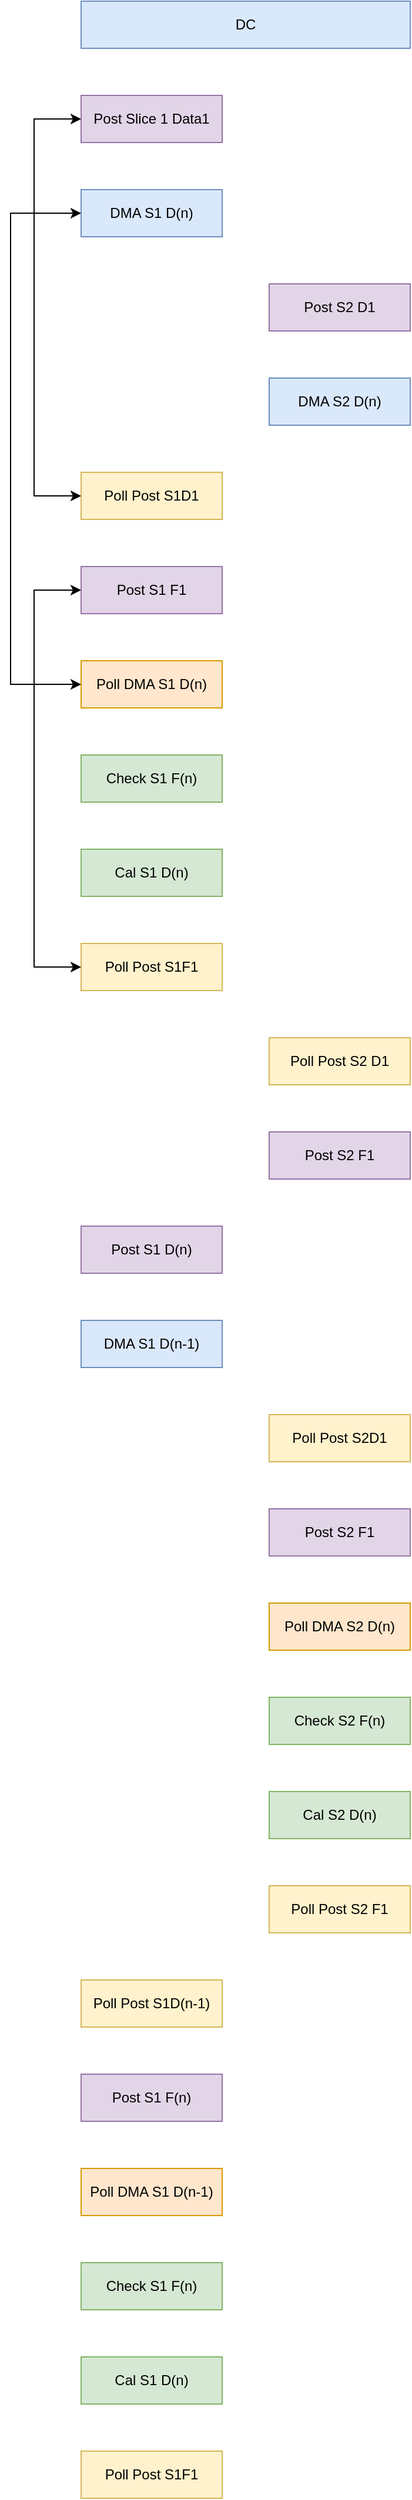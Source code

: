<mxfile version="22.1.18" type="github">
  <diagram name="Page-1" id="3Tf1uQsE-VSfRwFhdxx6">
    <mxGraphModel dx="422" dy="1908" grid="1" gridSize="10" guides="1" tooltips="1" connect="1" arrows="1" fold="1" page="1" pageScale="1" pageWidth="850" pageHeight="1100" math="0" shadow="0">
      <root>
        <mxCell id="0" />
        <mxCell id="1" parent="0" />
        <mxCell id="5yzuzg_MkdJ3tbxDxPKs-1" value="DC" style="rounded=0;whiteSpace=wrap;html=1;fillColor=#dae8fc;strokeColor=#6c8ebf;" vertex="1" parent="1">
          <mxGeometry x="1000" y="-1080" width="280" height="40" as="geometry" />
        </mxCell>
        <mxCell id="5yzuzg_MkdJ3tbxDxPKs-2" value="Post Slice 1 Data1" style="rounded=0;whiteSpace=wrap;html=1;fillColor=#e1d5e7;strokeColor=#9673a6;" vertex="1" parent="1">
          <mxGeometry x="1000" y="-1000" width="120" height="40" as="geometry" />
        </mxCell>
        <mxCell id="5yzuzg_MkdJ3tbxDxPKs-3" value="Poll Post S1D1" style="rounded=0;whiteSpace=wrap;html=1;fillColor=#fff2cc;strokeColor=#d6b656;" vertex="1" parent="1">
          <mxGeometry x="1000" y="-680" width="120" height="40" as="geometry" />
        </mxCell>
        <mxCell id="5yzuzg_MkdJ3tbxDxPKs-6" value="Check S1 F(n)" style="rounded=0;whiteSpace=wrap;html=1;fillColor=#d5e8d4;strokeColor=#82b366;" vertex="1" parent="1">
          <mxGeometry x="1000" y="-440" width="120" height="40" as="geometry" />
        </mxCell>
        <mxCell id="5yzuzg_MkdJ3tbxDxPKs-8" value="Post S2 D1" style="rounded=0;whiteSpace=wrap;html=1;fillColor=#e1d5e7;strokeColor=#9673a6;" vertex="1" parent="1">
          <mxGeometry x="1160" y="-840" width="120" height="40" as="geometry" />
        </mxCell>
        <mxCell id="5yzuzg_MkdJ3tbxDxPKs-9" value="DMA S1 D(n)" style="rounded=0;whiteSpace=wrap;html=1;fillColor=#dae8fc;strokeColor=#6c8ebf;" vertex="1" parent="1">
          <mxGeometry x="1000" y="-920" width="120" height="40" as="geometry" />
        </mxCell>
        <mxCell id="5yzuzg_MkdJ3tbxDxPKs-12" value="DMA S2 D(n)" style="rounded=0;whiteSpace=wrap;html=1;fillColor=#dae8fc;strokeColor=#6c8ebf;" vertex="1" parent="1">
          <mxGeometry x="1160" y="-760" width="120" height="40" as="geometry" />
        </mxCell>
        <mxCell id="5yzuzg_MkdJ3tbxDxPKs-13" value="Poll DMA S1 D(n)" style="rounded=0;whiteSpace=wrap;html=1;fillColor=#ffe6cc;strokeColor=#d79b00;" vertex="1" parent="1">
          <mxGeometry x="1000" y="-520" width="120" height="40" as="geometry" />
        </mxCell>
        <mxCell id="5yzuzg_MkdJ3tbxDxPKs-14" value="Cal S1 D(n)" style="rounded=0;whiteSpace=wrap;html=1;fillColor=#d5e8d4;strokeColor=#82b366;" vertex="1" parent="1">
          <mxGeometry x="1000" y="-360" width="120" height="40" as="geometry" />
        </mxCell>
        <mxCell id="5yzuzg_MkdJ3tbxDxPKs-15" value="Post S1 D(n)" style="rounded=0;whiteSpace=wrap;html=1;fillColor=#e1d5e7;strokeColor=#9673a6;" vertex="1" parent="1">
          <mxGeometry x="1000" y="-40" width="120" height="40" as="geometry" />
        </mxCell>
        <mxCell id="5yzuzg_MkdJ3tbxDxPKs-16" value="DMA S1 D(n-1)" style="rounded=0;whiteSpace=wrap;html=1;fillColor=#dae8fc;strokeColor=#6c8ebf;" vertex="1" parent="1">
          <mxGeometry x="1000" y="40" width="120" height="40" as="geometry" />
        </mxCell>
        <mxCell id="5yzuzg_MkdJ3tbxDxPKs-21" value="Post S1 F1" style="rounded=0;whiteSpace=wrap;html=1;fillColor=#e1d5e7;strokeColor=#9673a6;" vertex="1" parent="1">
          <mxGeometry x="1000" y="-600" width="120" height="40" as="geometry" />
        </mxCell>
        <mxCell id="5yzuzg_MkdJ3tbxDxPKs-23" value="Poll Post S1F1" style="rounded=0;whiteSpace=wrap;html=1;fillColor=#fff2cc;strokeColor=#d6b656;" vertex="1" parent="1">
          <mxGeometry x="1000" y="-280" width="120" height="40" as="geometry" />
        </mxCell>
        <mxCell id="5yzuzg_MkdJ3tbxDxPKs-29" value="Poll Post S2 D1" style="rounded=0;whiteSpace=wrap;html=1;fillColor=#fff2cc;strokeColor=#d6b656;" vertex="1" parent="1">
          <mxGeometry x="1160" y="-200" width="120" height="40" as="geometry" />
        </mxCell>
        <mxCell id="5yzuzg_MkdJ3tbxDxPKs-30" value="Post S2 F1" style="rounded=0;whiteSpace=wrap;html=1;fillColor=#e1d5e7;strokeColor=#9673a6;" vertex="1" parent="1">
          <mxGeometry x="1160" y="-120" width="120" height="40" as="geometry" />
        </mxCell>
        <mxCell id="5yzuzg_MkdJ3tbxDxPKs-31" value="Poll Post S2D1" style="rounded=0;whiteSpace=wrap;html=1;fillColor=#fff2cc;strokeColor=#d6b656;" vertex="1" parent="1">
          <mxGeometry x="1160" y="120" width="120" height="40" as="geometry" />
        </mxCell>
        <mxCell id="5yzuzg_MkdJ3tbxDxPKs-32" value="Check S2 F(n)" style="rounded=0;whiteSpace=wrap;html=1;fillColor=#d5e8d4;strokeColor=#82b366;" vertex="1" parent="1">
          <mxGeometry x="1160" y="360" width="120" height="40" as="geometry" />
        </mxCell>
        <mxCell id="5yzuzg_MkdJ3tbxDxPKs-33" value="Poll DMA S2 D(n)" style="rounded=0;whiteSpace=wrap;html=1;fillColor=#ffe6cc;strokeColor=#d79b00;" vertex="1" parent="1">
          <mxGeometry x="1160" y="280" width="120" height="40" as="geometry" />
        </mxCell>
        <mxCell id="5yzuzg_MkdJ3tbxDxPKs-34" value="Cal S2 D(n)" style="rounded=0;whiteSpace=wrap;html=1;fillColor=#d5e8d4;strokeColor=#82b366;" vertex="1" parent="1">
          <mxGeometry x="1160" y="440" width="120" height="40" as="geometry" />
        </mxCell>
        <mxCell id="5yzuzg_MkdJ3tbxDxPKs-35" value="Post S2 F1" style="rounded=0;whiteSpace=wrap;html=1;fillColor=#e1d5e7;strokeColor=#9673a6;" vertex="1" parent="1">
          <mxGeometry x="1160" y="200" width="120" height="40" as="geometry" />
        </mxCell>
        <mxCell id="5yzuzg_MkdJ3tbxDxPKs-36" value="Poll Post S2 F1" style="rounded=0;whiteSpace=wrap;html=1;fillColor=#fff2cc;strokeColor=#d6b656;" vertex="1" parent="1">
          <mxGeometry x="1160" y="520" width="120" height="40" as="geometry" />
        </mxCell>
        <mxCell id="5yzuzg_MkdJ3tbxDxPKs-43" value="Poll Post S1D(n-1)" style="rounded=0;whiteSpace=wrap;html=1;fillColor=#fff2cc;strokeColor=#d6b656;" vertex="1" parent="1">
          <mxGeometry x="1000" y="600" width="120" height="40" as="geometry" />
        </mxCell>
        <mxCell id="5yzuzg_MkdJ3tbxDxPKs-44" value="Check S1 F(n)" style="rounded=0;whiteSpace=wrap;html=1;fillColor=#d5e8d4;strokeColor=#82b366;" vertex="1" parent="1">
          <mxGeometry x="1000" y="840" width="120" height="40" as="geometry" />
        </mxCell>
        <mxCell id="5yzuzg_MkdJ3tbxDxPKs-45" value="Poll DMA S1 D(n-1)" style="rounded=0;whiteSpace=wrap;html=1;fillColor=#ffe6cc;strokeColor=#d79b00;" vertex="1" parent="1">
          <mxGeometry x="1000" y="760" width="120" height="40" as="geometry" />
        </mxCell>
        <mxCell id="5yzuzg_MkdJ3tbxDxPKs-46" value="Cal S1 D(n)" style="rounded=0;whiteSpace=wrap;html=1;fillColor=#d5e8d4;strokeColor=#82b366;" vertex="1" parent="1">
          <mxGeometry x="1000" y="920" width="120" height="40" as="geometry" />
        </mxCell>
        <mxCell id="5yzuzg_MkdJ3tbxDxPKs-47" value="Post S1 F(n)" style="rounded=0;whiteSpace=wrap;html=1;fillColor=#e1d5e7;strokeColor=#9673a6;" vertex="1" parent="1">
          <mxGeometry x="1000" y="680" width="120" height="40" as="geometry" />
        </mxCell>
        <mxCell id="5yzuzg_MkdJ3tbxDxPKs-48" value="Poll Post S1F1" style="rounded=0;whiteSpace=wrap;html=1;fillColor=#fff2cc;strokeColor=#d6b656;" vertex="1" parent="1">
          <mxGeometry x="1000" y="1000" width="120" height="40" as="geometry" />
        </mxCell>
        <mxCell id="5yzuzg_MkdJ3tbxDxPKs-49" value="" style="endArrow=classic;startArrow=classic;html=1;rounded=0;entryX=0;entryY=0.5;entryDx=0;entryDy=0;exitX=0;exitY=0.5;exitDx=0;exitDy=0;" edge="1" parent="1" source="5yzuzg_MkdJ3tbxDxPKs-3" target="5yzuzg_MkdJ3tbxDxPKs-2">
          <mxGeometry width="50" height="50" relative="1" as="geometry">
            <mxPoint x="960" y="-720" as="sourcePoint" />
            <mxPoint x="1010" y="-770" as="targetPoint" />
            <Array as="points">
              <mxPoint x="960" y="-660" />
              <mxPoint x="960" y="-980" />
            </Array>
          </mxGeometry>
        </mxCell>
        <mxCell id="5yzuzg_MkdJ3tbxDxPKs-50" value="" style="endArrow=classic;startArrow=classic;html=1;rounded=0;entryX=0;entryY=0.5;entryDx=0;entryDy=0;exitX=0;exitY=0.5;exitDx=0;exitDy=0;" edge="1" parent="1" source="5yzuzg_MkdJ3tbxDxPKs-13">
          <mxGeometry width="50" height="50" relative="1" as="geometry">
            <mxPoint x="1000" y="-580" as="sourcePoint" />
            <mxPoint x="1000" y="-900" as="targetPoint" />
            <Array as="points">
              <mxPoint x="940" y="-500" />
              <mxPoint x="940" y="-900" />
            </Array>
          </mxGeometry>
        </mxCell>
        <mxCell id="5yzuzg_MkdJ3tbxDxPKs-51" value="" style="endArrow=classic;startArrow=classic;html=1;rounded=0;entryX=0;entryY=0.5;entryDx=0;entryDy=0;exitX=0;exitY=0.5;exitDx=0;exitDy=0;" edge="1" parent="1">
          <mxGeometry width="50" height="50" relative="1" as="geometry">
            <mxPoint x="1000" y="-260" as="sourcePoint" />
            <mxPoint x="1000" y="-580" as="targetPoint" />
            <Array as="points">
              <mxPoint x="960" y="-260" />
              <mxPoint x="960" y="-580" />
            </Array>
          </mxGeometry>
        </mxCell>
      </root>
    </mxGraphModel>
  </diagram>
</mxfile>

